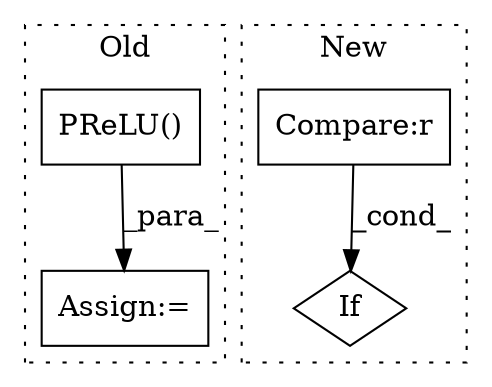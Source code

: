 digraph G {
subgraph cluster0 {
1 [label="PReLU()" a="75" s="4961" l="10" shape="box"];
4 [label="Assign:=" a="68" s="4547" l="3" shape="box"];
label = "Old";
style="dotted";
}
subgraph cluster1 {
2 [label="If" a="96" s="2601" l="3" shape="diamond"];
3 [label="Compare:r" a="40" s="2604" l="17" shape="box"];
label = "New";
style="dotted";
}
1 -> 4 [label="_para_"];
3 -> 2 [label="_cond_"];
}